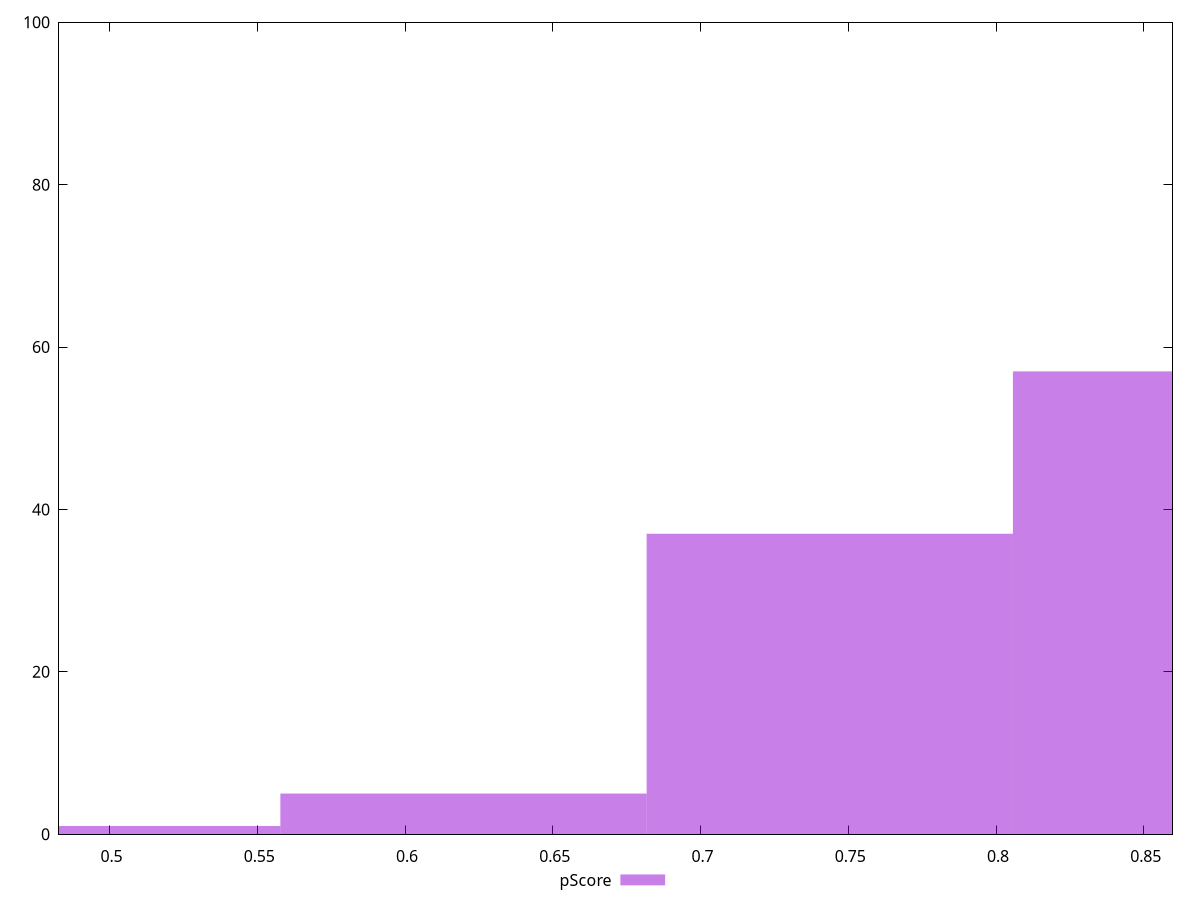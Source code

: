 reset

$pScore <<EOF
0.7437322128007766 37
0.8676875816009061 57
0.6197768440006473 5
0.4958214752005178 1
EOF

set key outside below
set boxwidth 0.12395536880012945
set xrange [0.4828833411818368:0.8597168702210998]
set yrange [0:100]
set trange [0:100]
set style fill transparent solid 0.5 noborder
set terminal svg size 640, 490 enhanced background rgb 'white'
set output "reports/report_00028_2021-02-24T12-49-42.674Z/first-contentful-paint/samples/astro/pScore/histogram.svg"

plot $pScore title "pScore" with boxes

reset
